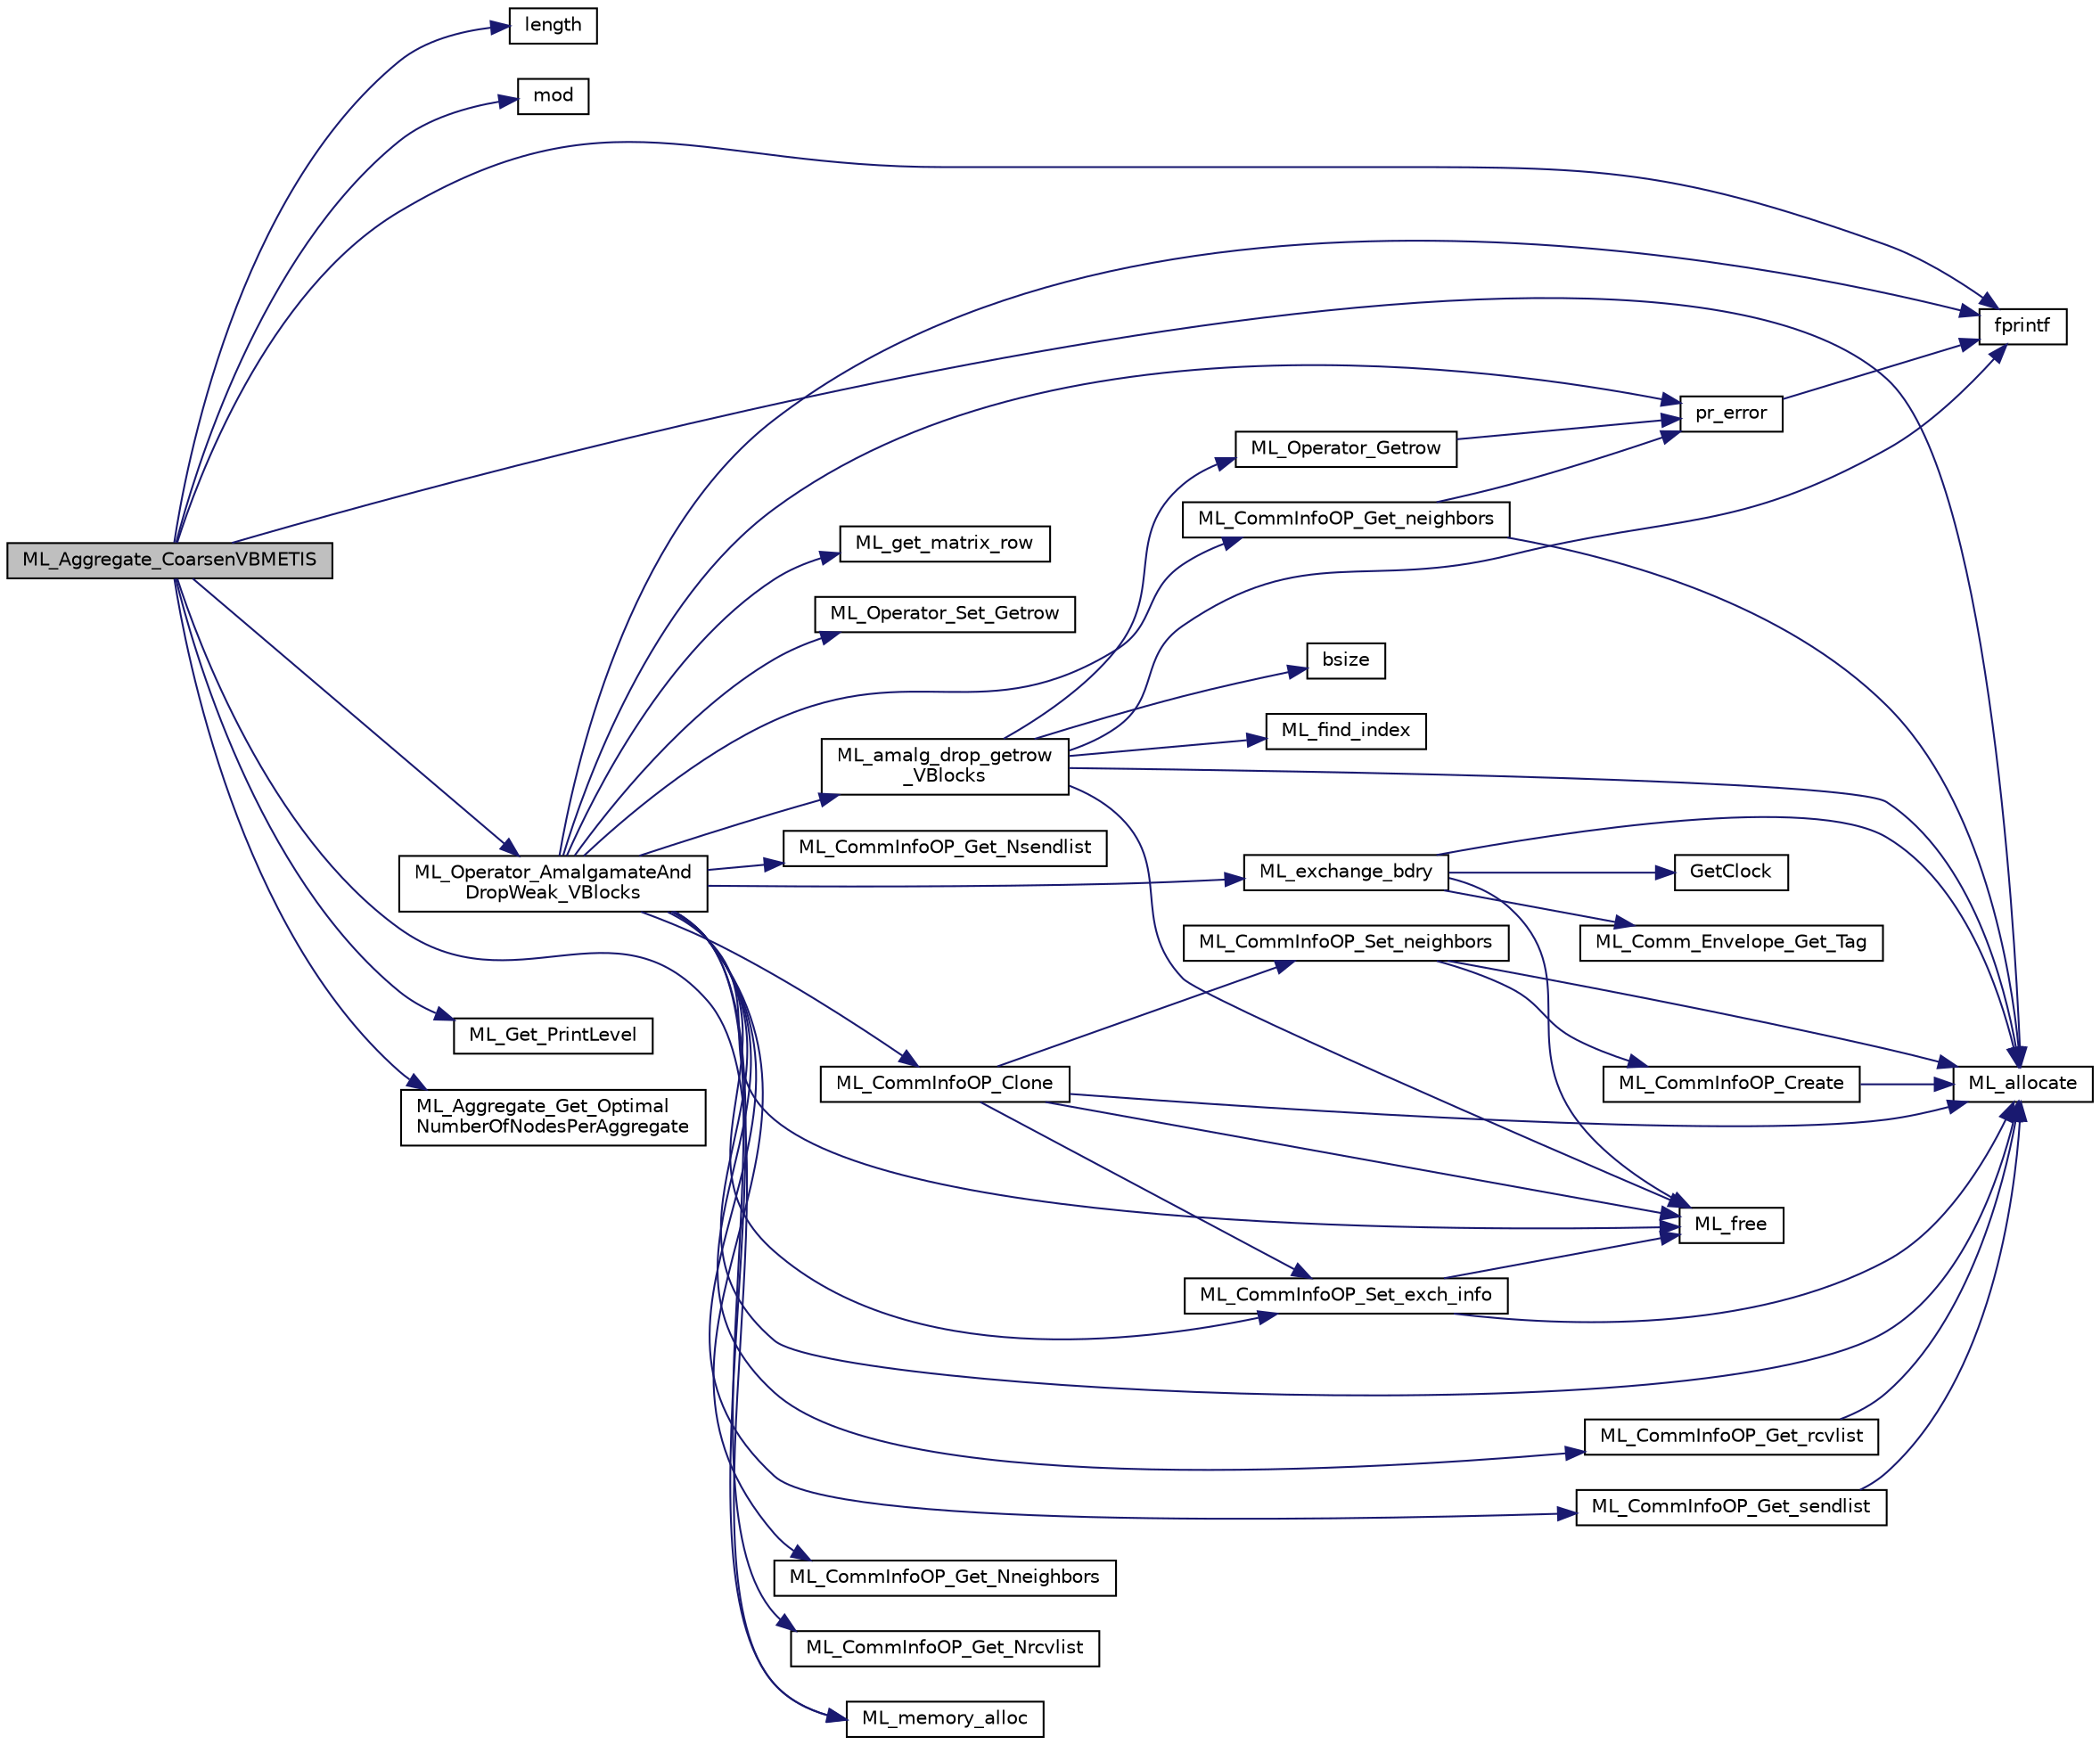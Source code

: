 digraph "ML_Aggregate_CoarsenVBMETIS"
{
  edge [fontname="Helvetica",fontsize="10",labelfontname="Helvetica",labelfontsize="10"];
  node [fontname="Helvetica",fontsize="10",shape=record];
  rankdir="LR";
  Node0 [label="ML_Aggregate_CoarsenVBMETIS",height=0.2,width=0.4,color="black", fillcolor="grey75", style="filled", fontcolor="black"];
  Node0 -> Node1 [color="midnightblue",fontsize="10",style="solid",fontname="Helvetica"];
  Node1 [label="length",height=0.2,width=0.4,color="black", fillcolor="white", style="filled",URL="$db/d34/_k_i_n_set_options_8m.html#a5e0258c639a26425f868c8129a9a0329"];
  Node0 -> Node2 [color="midnightblue",fontsize="10",style="solid",fontname="Helvetica"];
  Node2 [label="mod",height=0.2,width=0.4,color="black", fillcolor="white", style="filled",URL="$dd/dc0/commonlib_8c.html#a4672811a4aa0edd5eea4910c53803529"];
  Node0 -> Node3 [color="midnightblue",fontsize="10",style="solid",fontname="Helvetica"];
  Node3 [label="fprintf",height=0.2,width=0.4,color="black", fillcolor="white", style="filled",URL="$d2/d8c/examplehs038_8m.html#ae272956ea74f28b2f067d455fead331f"];
  Node0 -> Node4 [color="midnightblue",fontsize="10",style="solid",fontname="Helvetica"];
  Node4 [label="ML_Get_PrintLevel",height=0.2,width=0.4,color="black", fillcolor="white", style="filled",URL="$d5/d1b/ml__struct_8c.html#a30c19ebb161ec741c31d9add587402d6"];
  Node0 -> Node5 [color="midnightblue",fontsize="10",style="solid",fontname="Helvetica"];
  Node5 [label="ML_Operator_AmalgamateAnd\lDropWeak_VBlocks",height=0.2,width=0.4,color="black", fillcolor="white", style="filled",URL="$d7/dac/ml__agg___v_b_m_e_t_i_s_8c.html#aecd7c83190f6ef13c6594cc9f9ab4c46",tooltip="Modify matrix so that it uses a getrow wrapper. "];
  Node5 -> Node3 [color="midnightblue",fontsize="10",style="solid",fontname="Helvetica"];
  Node5 -> Node6 [color="midnightblue",fontsize="10",style="solid",fontname="Helvetica"];
  Node6 [label="ML_allocate",height=0.2,width=0.4,color="black", fillcolor="white", style="filled",URL="$db/d67/ml__memory_8h.html#a811b25127e31df6b13643586ea6ccdc6"];
  Node5 -> Node7 [color="midnightblue",fontsize="10",style="solid",fontname="Helvetica"];
  Node7 [label="pr_error",height=0.2,width=0.4,color="black", fillcolor="white", style="filled",URL="$d6/de2/ml__utils_8c.html#a84a03c2d5c462ed7c0de12bc3384d576"];
  Node7 -> Node3 [color="midnightblue",fontsize="10",style="solid",fontname="Helvetica"];
  Node5 -> Node8 [color="midnightblue",fontsize="10",style="solid",fontname="Helvetica"];
  Node8 [label="ML_exchange_bdry",height=0.2,width=0.4,color="black", fillcolor="white", style="filled",URL="$d1/da9/ml__comminfoop_8c.html#a54d54632421530b8d261e1d9388c51b8"];
  Node8 -> Node9 [color="midnightblue",fontsize="10",style="solid",fontname="Helvetica"];
  Node9 [label="GetClock",height=0.2,width=0.4,color="black", fillcolor="white", style="filled",URL="$d6/de2/ml__utils_8c.html#ab9104f4e136b1a0627c2b3e23d1a003c"];
  Node8 -> Node6 [color="midnightblue",fontsize="10",style="solid",fontname="Helvetica"];
  Node8 -> Node10 [color="midnightblue",fontsize="10",style="solid",fontname="Helvetica"];
  Node10 [label="ML_Comm_Envelope_Get_Tag",height=0.2,width=0.4,color="black", fillcolor="white", style="filled",URL="$d1/da9/ml__comminfoop_8c.html#a4d86925c1126ff715612eb2e7a0bc6de"];
  Node8 -> Node11 [color="midnightblue",fontsize="10",style="solid",fontname="Helvetica"];
  Node11 [label="ML_free",height=0.2,width=0.4,color="black", fillcolor="white", style="filled",URL="$db/d67/ml__memory_8h.html#a8977b8b65adf77545ebe88fcd1f6889a"];
  Node5 -> Node12 [color="midnightblue",fontsize="10",style="solid",fontname="Helvetica"];
  Node12 [label="ML_CommInfoOP_Get_Nneighbors",height=0.2,width=0.4,color="black", fillcolor="white", style="filled",URL="$d1/da9/ml__comminfoop_8c.html#a25cef348c6124167ce17f935bcf8f995"];
  Node5 -> Node13 [color="midnightblue",fontsize="10",style="solid",fontname="Helvetica"];
  Node13 [label="ML_CommInfoOP_Get_neighbors",height=0.2,width=0.4,color="black", fillcolor="white", style="filled",URL="$d1/da9/ml__comminfoop_8c.html#ab7e315e7a31febfebcfe56df61d4f92c"];
  Node13 -> Node6 [color="midnightblue",fontsize="10",style="solid",fontname="Helvetica"];
  Node13 -> Node7 [color="midnightblue",fontsize="10",style="solid",fontname="Helvetica"];
  Node5 -> Node14 [color="midnightblue",fontsize="10",style="solid",fontname="Helvetica"];
  Node14 [label="ML_CommInfoOP_Get_Nrcvlist",height=0.2,width=0.4,color="black", fillcolor="white", style="filled",URL="$d1/da9/ml__comminfoop_8c.html#a2ce8d1bb74c5d417d9289e8cf8cb2827"];
  Node5 -> Node15 [color="midnightblue",fontsize="10",style="solid",fontname="Helvetica"];
  Node15 [label="ML_CommInfoOP_Get_rcvlist",height=0.2,width=0.4,color="black", fillcolor="white", style="filled",URL="$d1/da9/ml__comminfoop_8c.html#a6f8ee7ba79d4edb0a165f275dba43950"];
  Node15 -> Node6 [color="midnightblue",fontsize="10",style="solid",fontname="Helvetica"];
  Node5 -> Node11 [color="midnightblue",fontsize="10",style="solid",fontname="Helvetica"];
  Node5 -> Node16 [color="midnightblue",fontsize="10",style="solid",fontname="Helvetica"];
  Node16 [label="ML_get_matrix_row",height=0.2,width=0.4,color="black", fillcolor="white", style="filled",URL="$db/d64/ml__rap_8h.html#a2adecc67a57fe78355d69c97e16b0ed9"];
  Node5 -> Node17 [color="midnightblue",fontsize="10",style="solid",fontname="Helvetica"];
  Node17 [label="ML_memory_alloc",height=0.2,width=0.4,color="black", fillcolor="white", style="filled",URL="$d8/d08/ml__memory_8c.html#ab656aed9d908a79217671761d4ba9a75"];
  Node5 -> Node18 [color="midnightblue",fontsize="10",style="solid",fontname="Helvetica"];
  Node18 [label="ML_Operator_Set_Getrow",height=0.2,width=0.4,color="black", fillcolor="white", style="filled",URL="$d8/dbe/ml__operator_8c.html#a49dca38f1d43d7ea7ffb96cbd258e4b8"];
  Node5 -> Node19 [color="midnightblue",fontsize="10",style="solid",fontname="Helvetica"];
  Node19 [label="ML_amalg_drop_getrow\l_VBlocks",height=0.2,width=0.4,color="black", fillcolor="white", style="filled",URL="$d7/dac/ml__agg___v_b_m_e_t_i_s_8c.html#a11891763f3d4014aedf4788f693ae17f",tooltip="Getrow function for amalgamteded variable block row matrix. "];
  Node19 -> Node20 [color="midnightblue",fontsize="10",style="solid",fontname="Helvetica"];
  Node20 [label="bsize",height=0.2,width=0.4,color="black", fillcolor="white", style="filled",URL="$de/def/kim__info_8m.html#a667852275f03fbdf41ab7ff7de2045c2"];
  Node19 -> Node3 [color="midnightblue",fontsize="10",style="solid",fontname="Helvetica"];
  Node19 -> Node6 [color="midnightblue",fontsize="10",style="solid",fontname="Helvetica"];
  Node19 -> Node11 [color="midnightblue",fontsize="10",style="solid",fontname="Helvetica"];
  Node19 -> Node21 [color="midnightblue",fontsize="10",style="solid",fontname="Helvetica"];
  Node21 [label="ML_find_index",height=0.2,width=0.4,color="black", fillcolor="white", style="filled",URL="$d6/de2/ml__utils_8c.html#a8aec88752eebca9578c6d38133b02605"];
  Node19 -> Node22 [color="midnightblue",fontsize="10",style="solid",fontname="Helvetica"];
  Node22 [label="ML_Operator_Getrow",height=0.2,width=0.4,color="black", fillcolor="white", style="filled",URL="$d8/dbe/ml__operator_8c.html#a9031c5ef369cea12e948feac0eb0343a"];
  Node22 -> Node7 [color="midnightblue",fontsize="10",style="solid",fontname="Helvetica"];
  Node5 -> Node23 [color="midnightblue",fontsize="10",style="solid",fontname="Helvetica"];
  Node23 [label="ML_CommInfoOP_Clone",height=0.2,width=0.4,color="black", fillcolor="white", style="filled",URL="$d1/da9/ml__comminfoop_8c.html#aabeb13d15d5e9952cf434d54eb38ef20"];
  Node23 -> Node6 [color="midnightblue",fontsize="10",style="solid",fontname="Helvetica"];
  Node23 -> Node24 [color="midnightblue",fontsize="10",style="solid",fontname="Helvetica"];
  Node24 [label="ML_CommInfoOP_Set_neighbors",height=0.2,width=0.4,color="black", fillcolor="white", style="filled",URL="$d1/da9/ml__comminfoop_8c.html#a90a2d898b28ee1754a68fab0f0d58503"];
  Node24 -> Node25 [color="midnightblue",fontsize="10",style="solid",fontname="Helvetica"];
  Node25 [label="ML_CommInfoOP_Create",height=0.2,width=0.4,color="black", fillcolor="white", style="filled",URL="$d1/da9/ml__comminfoop_8c.html#a2356cfac70c23c3898fd629386ce3851"];
  Node25 -> Node6 [color="midnightblue",fontsize="10",style="solid",fontname="Helvetica"];
  Node24 -> Node6 [color="midnightblue",fontsize="10",style="solid",fontname="Helvetica"];
  Node23 -> Node11 [color="midnightblue",fontsize="10",style="solid",fontname="Helvetica"];
  Node23 -> Node26 [color="midnightblue",fontsize="10",style="solid",fontname="Helvetica"];
  Node26 [label="ML_CommInfoOP_Set_exch_info",height=0.2,width=0.4,color="black", fillcolor="white", style="filled",URL="$d1/da9/ml__comminfoop_8c.html#af1c53a07be65fd4c52e4f678bcae1fd3"];
  Node26 -> Node6 [color="midnightblue",fontsize="10",style="solid",fontname="Helvetica"];
  Node26 -> Node11 [color="midnightblue",fontsize="10",style="solid",fontname="Helvetica"];
  Node5 -> Node27 [color="midnightblue",fontsize="10",style="solid",fontname="Helvetica"];
  Node27 [label="ML_CommInfoOP_Get_Nsendlist",height=0.2,width=0.4,color="black", fillcolor="white", style="filled",URL="$d1/da9/ml__comminfoop_8c.html#a890f0287db2558dd69b214b70d5c804f"];
  Node5 -> Node28 [color="midnightblue",fontsize="10",style="solid",fontname="Helvetica"];
  Node28 [label="ML_CommInfoOP_Get_sendlist",height=0.2,width=0.4,color="black", fillcolor="white", style="filled",URL="$d1/da9/ml__comminfoop_8c.html#a67a78761b73abd34be6371c791363a23"];
  Node28 -> Node6 [color="midnightblue",fontsize="10",style="solid",fontname="Helvetica"];
  Node5 -> Node26 [color="midnightblue",fontsize="10",style="solid",fontname="Helvetica"];
  Node0 -> Node17 [color="midnightblue",fontsize="10",style="solid",fontname="Helvetica"];
  Node0 -> Node29 [color="midnightblue",fontsize="10",style="solid",fontname="Helvetica"];
  Node29 [label="ML_Aggregate_Get_Optimal\lNumberOfNodesPerAggregate",height=0.2,width=0.4,color="black", fillcolor="white", style="filled",URL="$d6/d76/ml__agg___m_e_t_i_s_8h.html#a86fb5ab293082b80f0cd6e47862275f3"];
  Node0 -> Node6 [color="midnightblue",fontsize="10",style="solid",fontname="Helvetica"];
}
